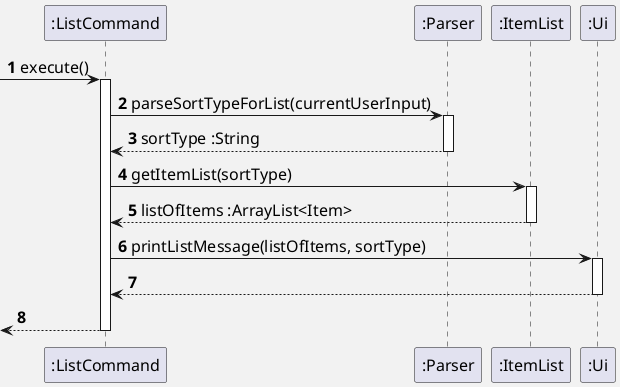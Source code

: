 @startuml
'https://plantuml.com/class-diagram

skinparam backgroundColor #f2f2f2
skinparam defaultFontSize 16

autonumber

-> ":ListCommand": execute()
activate ":ListCommand"

":ListCommand" -> ":Parser": parseSortTypeForList(currentUserInput)
activate ":Parser"
":ListCommand" <-- ":Parser": sortType :String
deactivate ":Parser"
":ListCommand" -> ":ItemList": getItemList(sortType)
activate ":ItemList"
":ListCommand" <--":ItemList": listOfItems :ArrayList<Item>
deactivate ":ItemList"
":ListCommand" -> ":Ui": printListMessage(listOfItems, sortType)
activate ":Ui"
":ListCommand" <-- ":Ui"
deactivate ":Ui"

<-- ":ListCommand"
deactivate ":ListCommand"

@enduml